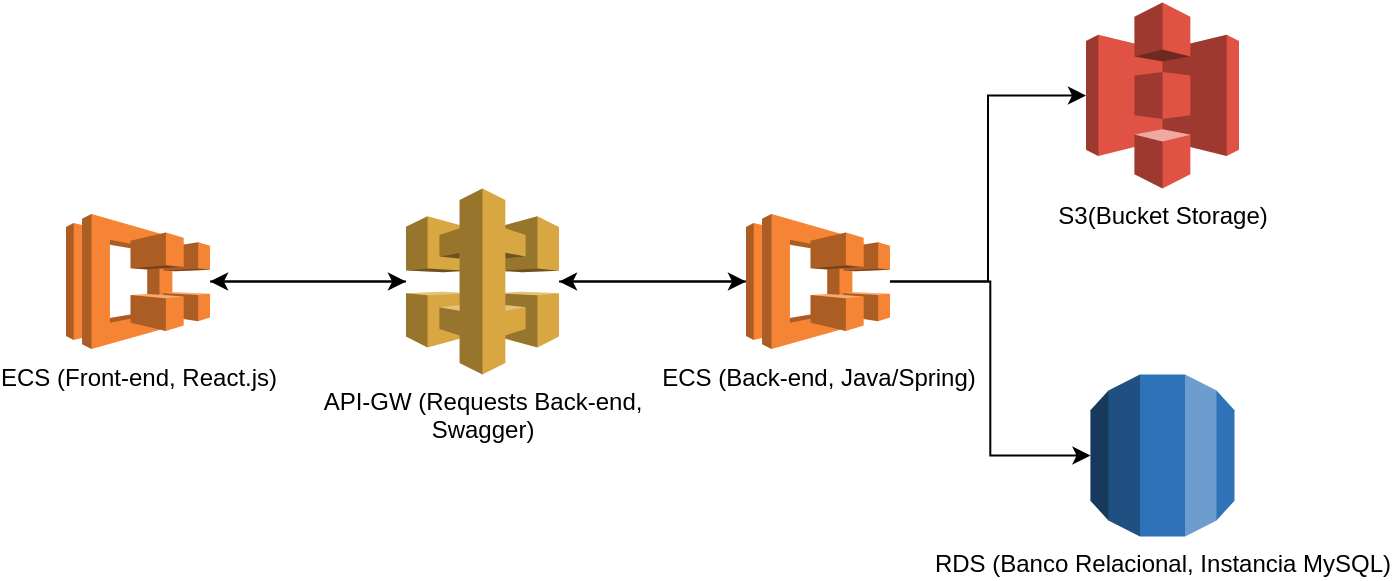 <mxfile>
    <diagram id="KRdQDAeArZWBKB4T48Tp" name="Page-1">
        <mxGraphModel dx="820" dy="585" grid="1" gridSize="10" guides="1" tooltips="1" connect="1" arrows="1" fold="1" page="1" pageScale="1" pageWidth="827" pageHeight="1169" math="0" shadow="0">
            <root>
                <mxCell id="0"/>
                <mxCell id="1" parent="0"/>
                <mxCell id="Xdpnmxzv8nvsn3ckrYP9-9" style="edgeStyle=orthogonalEdgeStyle;rounded=0;orthogonalLoop=1;jettySize=auto;html=1;" parent="1" source="Xdpnmxzv8nvsn3ckrYP9-1" target="Xdpnmxzv8nvsn3ckrYP9-5" edge="1">
                    <mxGeometry relative="1" as="geometry"/>
                </mxCell>
                <mxCell id="Xdpnmxzv8nvsn3ckrYP9-11" style="edgeStyle=orthogonalEdgeStyle;rounded=0;orthogonalLoop=1;jettySize=auto;html=1;entryX=0;entryY=0.5;entryDx=0;entryDy=0;entryPerimeter=0;" parent="1" source="Xdpnmxzv8nvsn3ckrYP9-1" target="Xdpnmxzv8nvsn3ckrYP9-2" edge="1">
                    <mxGeometry relative="1" as="geometry"/>
                </mxCell>
                <mxCell id="Xdpnmxzv8nvsn3ckrYP9-1" value="API-GW (Requests Back-end, &lt;br&gt;Swagger)" style="outlineConnect=0;dashed=0;verticalLabelPosition=bottom;verticalAlign=top;align=center;html=1;shape=mxgraph.aws3.api_gateway;fillColor=#D9A741;gradientColor=none;" parent="1" vertex="1">
                    <mxGeometry x="280" y="260.25" width="76.5" height="93" as="geometry"/>
                </mxCell>
                <mxCell id="Xdpnmxzv8nvsn3ckrYP9-12" style="edgeStyle=orthogonalEdgeStyle;rounded=0;orthogonalLoop=1;jettySize=auto;html=1;" parent="1" source="Xdpnmxzv8nvsn3ckrYP9-2" target="Xdpnmxzv8nvsn3ckrYP9-1" edge="1">
                    <mxGeometry relative="1" as="geometry"/>
                </mxCell>
                <mxCell id="Xdpnmxzv8nvsn3ckrYP9-19" style="edgeStyle=orthogonalEdgeStyle;rounded=0;orthogonalLoop=1;jettySize=auto;html=1;entryX=0;entryY=0.5;entryDx=0;entryDy=0;entryPerimeter=0;" parent="1" source="Xdpnmxzv8nvsn3ckrYP9-2" target="Xdpnmxzv8nvsn3ckrYP9-13" edge="1">
                    <mxGeometry relative="1" as="geometry"/>
                </mxCell>
                <mxCell id="Xdpnmxzv8nvsn3ckrYP9-20" style="edgeStyle=orthogonalEdgeStyle;rounded=0;orthogonalLoop=1;jettySize=auto;html=1;entryX=0;entryY=0.5;entryDx=0;entryDy=0;entryPerimeter=0;" parent="1" source="Xdpnmxzv8nvsn3ckrYP9-2" target="Xdpnmxzv8nvsn3ckrYP9-16" edge="1">
                    <mxGeometry relative="1" as="geometry"/>
                </mxCell>
                <mxCell id="Xdpnmxzv8nvsn3ckrYP9-2" value="ECS (Back-end, Java/Spring)" style="outlineConnect=0;dashed=0;verticalLabelPosition=bottom;verticalAlign=top;align=center;html=1;shape=mxgraph.aws3.ecs;fillColor=#F58534;gradientColor=none;" parent="1" vertex="1">
                    <mxGeometry x="450" y="273" width="72" height="67.5" as="geometry"/>
                </mxCell>
                <mxCell id="Xdpnmxzv8nvsn3ckrYP9-10" style="edgeStyle=orthogonalEdgeStyle;rounded=0;orthogonalLoop=1;jettySize=auto;html=1;" parent="1" source="Xdpnmxzv8nvsn3ckrYP9-5" target="Xdpnmxzv8nvsn3ckrYP9-1" edge="1">
                    <mxGeometry relative="1" as="geometry"/>
                </mxCell>
                <mxCell id="Xdpnmxzv8nvsn3ckrYP9-5" value="ECS (Front-end, React.js)" style="outlineConnect=0;dashed=0;verticalLabelPosition=bottom;verticalAlign=top;align=center;html=1;shape=mxgraph.aws3.ecs;fillColor=#F58534;gradientColor=none;" parent="1" vertex="1">
                    <mxGeometry x="110" y="273" width="72" height="67.5" as="geometry"/>
                </mxCell>
                <mxCell id="Xdpnmxzv8nvsn3ckrYP9-13" value="S3(Bucket Storage)" style="outlineConnect=0;dashed=0;verticalLabelPosition=bottom;verticalAlign=top;align=center;html=1;shape=mxgraph.aws3.s3;fillColor=#E05243;gradientColor=none;" parent="1" vertex="1">
                    <mxGeometry x="620" y="167.25" width="76.5" height="93" as="geometry"/>
                </mxCell>
                <mxCell id="Xdpnmxzv8nvsn3ckrYP9-16" value="RDS (Banco Relacional, Instancia MySQL)" style="outlineConnect=0;dashed=0;verticalLabelPosition=bottom;verticalAlign=top;align=center;html=1;shape=mxgraph.aws3.rds;fillColor=#2E73B8;gradientColor=none;" parent="1" vertex="1">
                    <mxGeometry x="622.25" y="353.25" width="72" height="81" as="geometry"/>
                </mxCell>
            </root>
        </mxGraphModel>
    </diagram>
</mxfile>